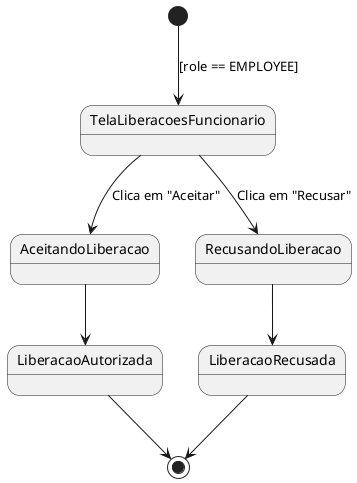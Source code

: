 @startuml
[*] --> TelaLiberacoesFuncionario : [role == EMPLOYEE]

TelaLiberacoesFuncionario --> AceitandoLiberacao : Clica em "Aceitar"
TelaLiberacoesFuncionario --> RecusandoLiberacao : Clica em "Recusar"
AceitandoLiberacao --> LiberacaoAutorizada
RecusandoLiberacao --> LiberacaoRecusada
LiberacaoAutorizada --> [*]
LiberacaoRecusada --> [*]
@enduml